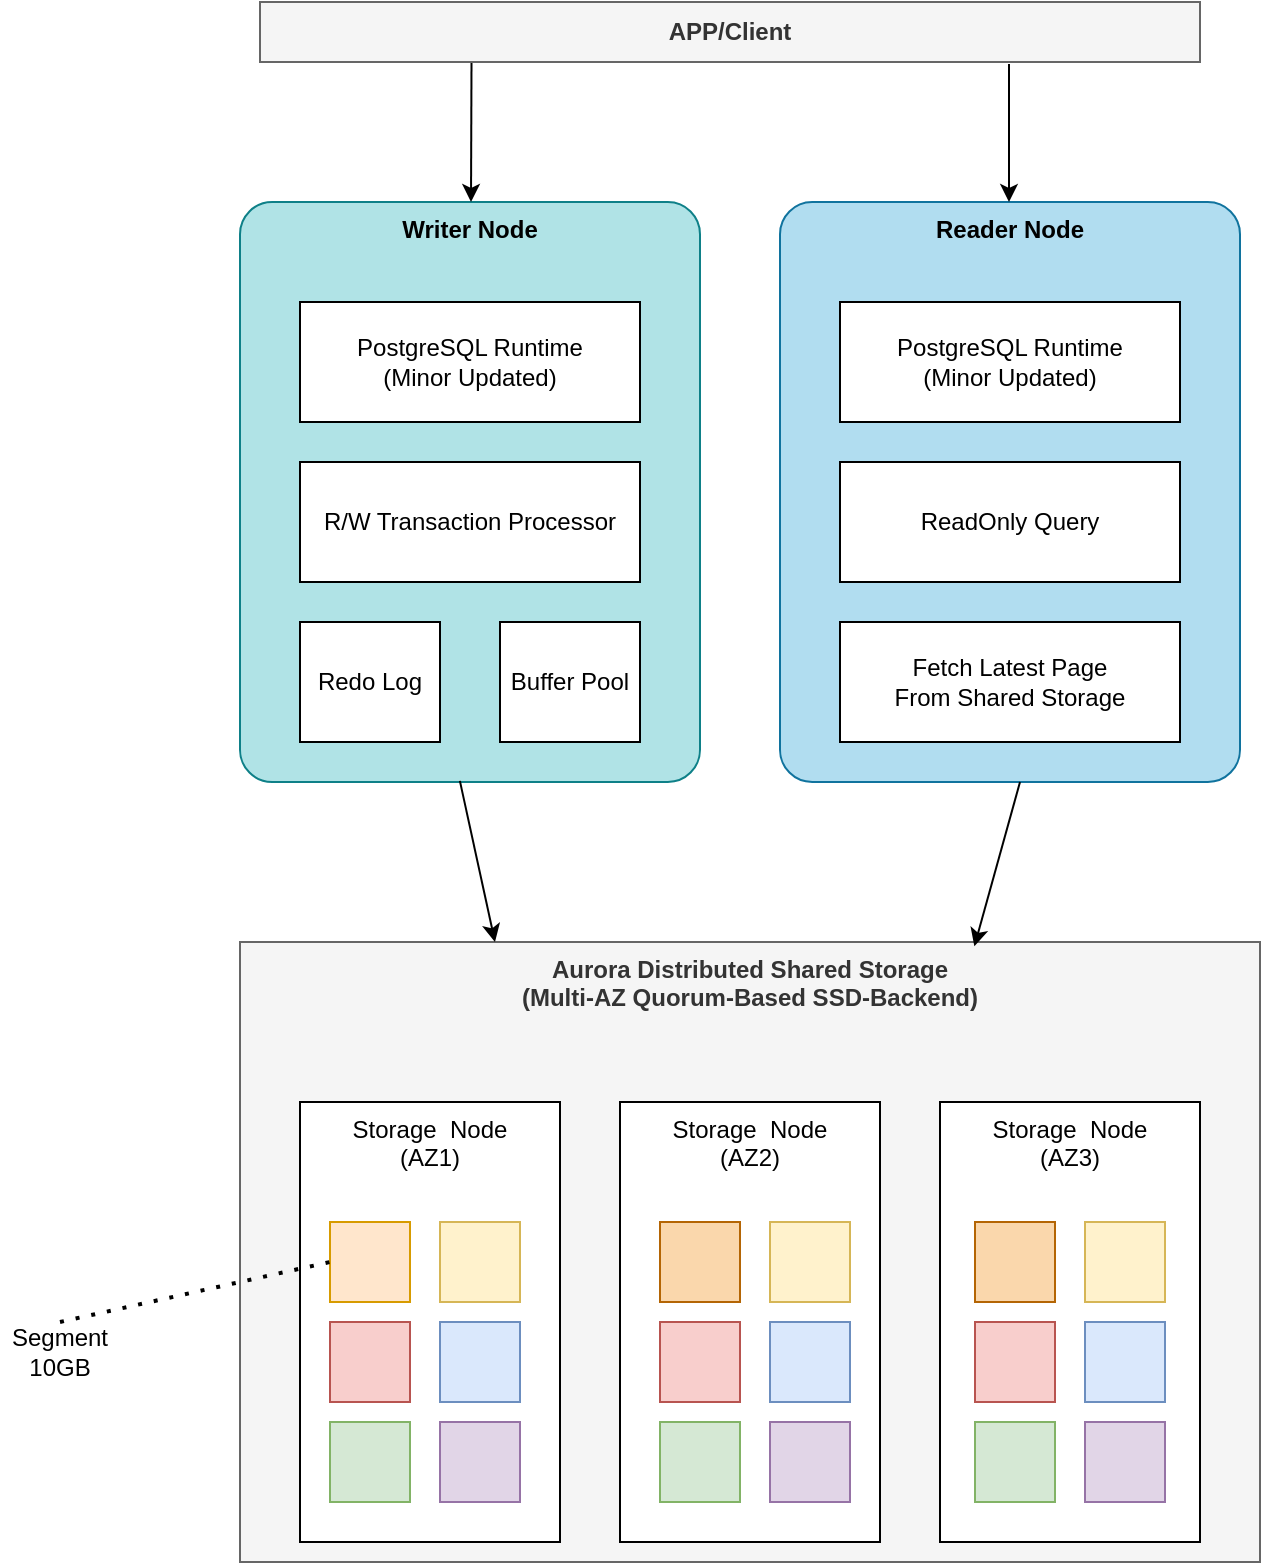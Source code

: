 <mxfile version="28.2.0">
  <diagram name="Page-1" id="s2vAEfCcSGN4AWjy1vzw">
    <mxGraphModel dx="1078" dy="593" grid="1" gridSize="10" guides="1" tooltips="1" connect="1" arrows="1" fold="1" page="1" pageScale="1" pageWidth="850" pageHeight="1100" math="0" shadow="0">
      <root>
        <mxCell id="0" />
        <mxCell id="1" parent="0" />
        <mxCell id="j5r5vbufTEwcB4HRGYw3-1" value="APP/Client" style="rounded=1;whiteSpace=wrap;html=1;arcSize=0;fillColor=#f5f5f5;fontColor=#333333;strokeColor=#666666;fontStyle=1" vertex="1" parent="1">
          <mxGeometry x="130" y="90" width="470" height="30" as="geometry" />
        </mxCell>
        <mxCell id="j5r5vbufTEwcB4HRGYw3-2" value="Writer Node" style="rounded=1;whiteSpace=wrap;html=1;arcSize=7;verticalAlign=top;fontStyle=1;fillColor=#b0e3e6;strokeColor=#0e8088;" vertex="1" parent="1">
          <mxGeometry x="120" y="190" width="230" height="290" as="geometry" />
        </mxCell>
        <mxCell id="j5r5vbufTEwcB4HRGYw3-3" value="Reader Node" style="rounded=1;whiteSpace=wrap;html=1;arcSize=7;verticalAlign=top;fontStyle=1;fillColor=#b1ddf0;strokeColor=#10739e;" vertex="1" parent="1">
          <mxGeometry x="390" y="190" width="230" height="290" as="geometry" />
        </mxCell>
        <mxCell id="j5r5vbufTEwcB4HRGYw3-4" value="PostgreSQL Runtime&lt;br&gt;(Minor Updated)" style="rounded=0;whiteSpace=wrap;html=1;" vertex="1" parent="1">
          <mxGeometry x="150" y="240" width="170" height="60" as="geometry" />
        </mxCell>
        <mxCell id="j5r5vbufTEwcB4HRGYw3-5" value="PostgreSQL Runtime&lt;br&gt;(Minor Updated)" style="rounded=0;whiteSpace=wrap;html=1;" vertex="1" parent="1">
          <mxGeometry x="420" y="240" width="170" height="60" as="geometry" />
        </mxCell>
        <mxCell id="j5r5vbufTEwcB4HRGYw3-6" value="R/W Transaction Processor" style="rounded=0;whiteSpace=wrap;html=1;" vertex="1" parent="1">
          <mxGeometry x="150" y="320" width="170" height="60" as="geometry" />
        </mxCell>
        <mxCell id="j5r5vbufTEwcB4HRGYw3-7" value="Redo Log" style="rounded=0;whiteSpace=wrap;html=1;" vertex="1" parent="1">
          <mxGeometry x="150" y="400" width="70" height="60" as="geometry" />
        </mxCell>
        <mxCell id="j5r5vbufTEwcB4HRGYw3-8" value="Buffer Pool" style="rounded=0;whiteSpace=wrap;html=1;" vertex="1" parent="1">
          <mxGeometry x="250" y="400" width="70" height="60" as="geometry" />
        </mxCell>
        <mxCell id="j5r5vbufTEwcB4HRGYw3-9" value="ReadOnly Query" style="rounded=0;whiteSpace=wrap;html=1;" vertex="1" parent="1">
          <mxGeometry x="420" y="320" width="170" height="60" as="geometry" />
        </mxCell>
        <mxCell id="j5r5vbufTEwcB4HRGYw3-10" value="Fetch Latest Page&lt;br&gt;From Shared Storage" style="rounded=0;whiteSpace=wrap;html=1;" vertex="1" parent="1">
          <mxGeometry x="420" y="400" width="170" height="60" as="geometry" />
        </mxCell>
        <mxCell id="j5r5vbufTEwcB4HRGYw3-11" value="Aurora Distributed Shared Storage&lt;br&gt;(Multi-AZ Quorum-Based SSD-Backend)" style="rounded=0;whiteSpace=wrap;html=1;verticalAlign=top;fontStyle=1;fillColor=#f5f5f5;fontColor=#333333;strokeColor=#666666;" vertex="1" parent="1">
          <mxGeometry x="120" y="560" width="510" height="310" as="geometry" />
        </mxCell>
        <mxCell id="j5r5vbufTEwcB4HRGYw3-13" value="" style="endArrow=classic;html=1;rounded=0;exitX=0.225;exitY=1.017;exitDx=0;exitDy=0;exitPerimeter=0;" edge="1" parent="1" source="j5r5vbufTEwcB4HRGYw3-1" target="j5r5vbufTEwcB4HRGYw3-2">
          <mxGeometry width="50" height="50" relative="1" as="geometry">
            <mxPoint x="280" y="330" as="sourcePoint" />
            <mxPoint x="330" y="280" as="targetPoint" />
          </mxGeometry>
        </mxCell>
        <mxCell id="j5r5vbufTEwcB4HRGYw3-14" value="" style="endArrow=classic;html=1;rounded=0;exitX=0.225;exitY=1.017;exitDx=0;exitDy=0;exitPerimeter=0;" edge="1" parent="1">
          <mxGeometry width="50" height="50" relative="1" as="geometry">
            <mxPoint x="504.5" y="121" as="sourcePoint" />
            <mxPoint x="504.5" y="190" as="targetPoint" />
          </mxGeometry>
        </mxCell>
        <mxCell id="j5r5vbufTEwcB4HRGYw3-16" value="Storage&amp;nbsp; Node&lt;br&gt;(AZ1)" style="rounded=0;whiteSpace=wrap;html=1;verticalAlign=top;" vertex="1" parent="1">
          <mxGeometry x="150" y="640" width="130" height="220" as="geometry" />
        </mxCell>
        <mxCell id="j5r5vbufTEwcB4HRGYw3-17" value="Storage&amp;nbsp; Node&lt;br&gt;(AZ2)" style="rounded=0;whiteSpace=wrap;html=1;verticalAlign=top;" vertex="1" parent="1">
          <mxGeometry x="310" y="640" width="130" height="220" as="geometry" />
        </mxCell>
        <mxCell id="j5r5vbufTEwcB4HRGYw3-18" value="Storage&amp;nbsp; Node&lt;br&gt;(AZ3)" style="rounded=0;whiteSpace=wrap;html=1;verticalAlign=top;" vertex="1" parent="1">
          <mxGeometry x="470" y="640" width="130" height="220" as="geometry" />
        </mxCell>
        <mxCell id="j5r5vbufTEwcB4HRGYw3-20" value="" style="whiteSpace=wrap;html=1;aspect=fixed;fillColor=#ffe6cc;strokeColor=#d79b00;" vertex="1" parent="1">
          <mxGeometry x="165" y="700" width="40" height="40" as="geometry" />
        </mxCell>
        <mxCell id="j5r5vbufTEwcB4HRGYw3-21" value="" style="whiteSpace=wrap;html=1;aspect=fixed;fillColor=#fff2cc;strokeColor=#d6b656;" vertex="1" parent="1">
          <mxGeometry x="220" y="700" width="40" height="40" as="geometry" />
        </mxCell>
        <mxCell id="j5r5vbufTEwcB4HRGYw3-22" value="" style="whiteSpace=wrap;html=1;aspect=fixed;fillColor=#f8cecc;strokeColor=#b85450;" vertex="1" parent="1">
          <mxGeometry x="165" y="750" width="40" height="40" as="geometry" />
        </mxCell>
        <mxCell id="j5r5vbufTEwcB4HRGYw3-23" value="" style="whiteSpace=wrap;html=1;aspect=fixed;fillColor=#dae8fc;strokeColor=#6c8ebf;" vertex="1" parent="1">
          <mxGeometry x="220" y="750" width="40" height="40" as="geometry" />
        </mxCell>
        <mxCell id="j5r5vbufTEwcB4HRGYw3-24" value="" style="whiteSpace=wrap;html=1;aspect=fixed;fillColor=#d5e8d4;strokeColor=#82b366;" vertex="1" parent="1">
          <mxGeometry x="165" y="800" width="40" height="40" as="geometry" />
        </mxCell>
        <mxCell id="j5r5vbufTEwcB4HRGYw3-25" value="" style="whiteSpace=wrap;html=1;aspect=fixed;fillColor=#e1d5e7;strokeColor=#9673a6;" vertex="1" parent="1">
          <mxGeometry x="220" y="800" width="40" height="40" as="geometry" />
        </mxCell>
        <mxCell id="j5r5vbufTEwcB4HRGYw3-26" value="" style="whiteSpace=wrap;html=1;aspect=fixed;fillColor=#fad7ac;strokeColor=#b46504;" vertex="1" parent="1">
          <mxGeometry x="330" y="700" width="40" height="40" as="geometry" />
        </mxCell>
        <mxCell id="j5r5vbufTEwcB4HRGYw3-27" value="" style="whiteSpace=wrap;html=1;aspect=fixed;fillColor=#fff2cc;strokeColor=#d6b656;" vertex="1" parent="1">
          <mxGeometry x="385" y="700" width="40" height="40" as="geometry" />
        </mxCell>
        <mxCell id="j5r5vbufTEwcB4HRGYw3-28" value="" style="whiteSpace=wrap;html=1;aspect=fixed;fillColor=#f8cecc;strokeColor=#b85450;" vertex="1" parent="1">
          <mxGeometry x="330" y="750" width="40" height="40" as="geometry" />
        </mxCell>
        <mxCell id="j5r5vbufTEwcB4HRGYw3-29" value="" style="whiteSpace=wrap;html=1;aspect=fixed;fillColor=#dae8fc;strokeColor=#6c8ebf;" vertex="1" parent="1">
          <mxGeometry x="385" y="750" width="40" height="40" as="geometry" />
        </mxCell>
        <mxCell id="j5r5vbufTEwcB4HRGYw3-30" value="" style="whiteSpace=wrap;html=1;aspect=fixed;fillColor=#d5e8d4;strokeColor=#82b366;" vertex="1" parent="1">
          <mxGeometry x="330" y="800" width="40" height="40" as="geometry" />
        </mxCell>
        <mxCell id="j5r5vbufTEwcB4HRGYw3-31" value="" style="whiteSpace=wrap;html=1;aspect=fixed;fillColor=#e1d5e7;strokeColor=#9673a6;" vertex="1" parent="1">
          <mxGeometry x="385" y="800" width="40" height="40" as="geometry" />
        </mxCell>
        <mxCell id="j5r5vbufTEwcB4HRGYw3-32" value="" style="whiteSpace=wrap;html=1;aspect=fixed;fillColor=#fad7ac;strokeColor=#b46504;" vertex="1" parent="1">
          <mxGeometry x="487.5" y="700" width="40" height="40" as="geometry" />
        </mxCell>
        <mxCell id="j5r5vbufTEwcB4HRGYw3-33" value="" style="whiteSpace=wrap;html=1;aspect=fixed;fillColor=#fff2cc;strokeColor=#d6b656;" vertex="1" parent="1">
          <mxGeometry x="542.5" y="700" width="40" height="40" as="geometry" />
        </mxCell>
        <mxCell id="j5r5vbufTEwcB4HRGYw3-34" value="" style="whiteSpace=wrap;html=1;aspect=fixed;fillColor=#f8cecc;strokeColor=#b85450;" vertex="1" parent="1">
          <mxGeometry x="487.5" y="750" width="40" height="40" as="geometry" />
        </mxCell>
        <mxCell id="j5r5vbufTEwcB4HRGYw3-35" value="" style="whiteSpace=wrap;html=1;aspect=fixed;fillColor=#dae8fc;strokeColor=#6c8ebf;" vertex="1" parent="1">
          <mxGeometry x="542.5" y="750" width="40" height="40" as="geometry" />
        </mxCell>
        <mxCell id="j5r5vbufTEwcB4HRGYw3-36" value="" style="whiteSpace=wrap;html=1;aspect=fixed;fillColor=#d5e8d4;strokeColor=#82b366;" vertex="1" parent="1">
          <mxGeometry x="487.5" y="800" width="40" height="40" as="geometry" />
        </mxCell>
        <mxCell id="j5r5vbufTEwcB4HRGYw3-37" value="" style="whiteSpace=wrap;html=1;aspect=fixed;fillColor=#e1d5e7;strokeColor=#9673a6;" vertex="1" parent="1">
          <mxGeometry x="542.5" y="800" width="40" height="40" as="geometry" />
        </mxCell>
        <mxCell id="j5r5vbufTEwcB4HRGYw3-38" value="" style="endArrow=classic;html=1;rounded=0;exitX=0.478;exitY=0.998;exitDx=0;exitDy=0;exitPerimeter=0;entryX=0.25;entryY=0;entryDx=0;entryDy=0;" edge="1" parent="1" source="j5r5vbufTEwcB4HRGYw3-2" target="j5r5vbufTEwcB4HRGYw3-11">
          <mxGeometry width="50" height="50" relative="1" as="geometry">
            <mxPoint x="280" y="530" as="sourcePoint" />
            <mxPoint x="230" y="569" as="targetPoint" />
          </mxGeometry>
        </mxCell>
        <mxCell id="j5r5vbufTEwcB4HRGYw3-45" value="" style="endArrow=classic;html=1;rounded=0;entryX=0.72;entryY=0.007;entryDx=0;entryDy=0;entryPerimeter=0;" edge="1" parent="1" target="j5r5vbufTEwcB4HRGYw3-11">
          <mxGeometry width="50" height="50" relative="1" as="geometry">
            <mxPoint x="510" y="480" as="sourcePoint" />
            <mxPoint x="510" y="520" as="targetPoint" />
          </mxGeometry>
        </mxCell>
        <mxCell id="j5r5vbufTEwcB4HRGYw3-46" value="Segment&lt;br&gt;10GB" style="text;html=1;align=center;verticalAlign=middle;whiteSpace=wrap;rounded=0;" vertex="1" parent="1">
          <mxGeometry y="750" width="60" height="30" as="geometry" />
        </mxCell>
        <mxCell id="j5r5vbufTEwcB4HRGYw3-47" value="" style="endArrow=none;dashed=1;html=1;dashPattern=1 3;strokeWidth=2;rounded=0;exitX=0.5;exitY=0;exitDx=0;exitDy=0;entryX=0;entryY=0.5;entryDx=0;entryDy=0;" edge="1" parent="1" source="j5r5vbufTEwcB4HRGYw3-46" target="j5r5vbufTEwcB4HRGYw3-20">
          <mxGeometry width="50" height="50" relative="1" as="geometry">
            <mxPoint x="150" y="650" as="sourcePoint" />
            <mxPoint x="200" y="600" as="targetPoint" />
          </mxGeometry>
        </mxCell>
      </root>
    </mxGraphModel>
  </diagram>
</mxfile>
